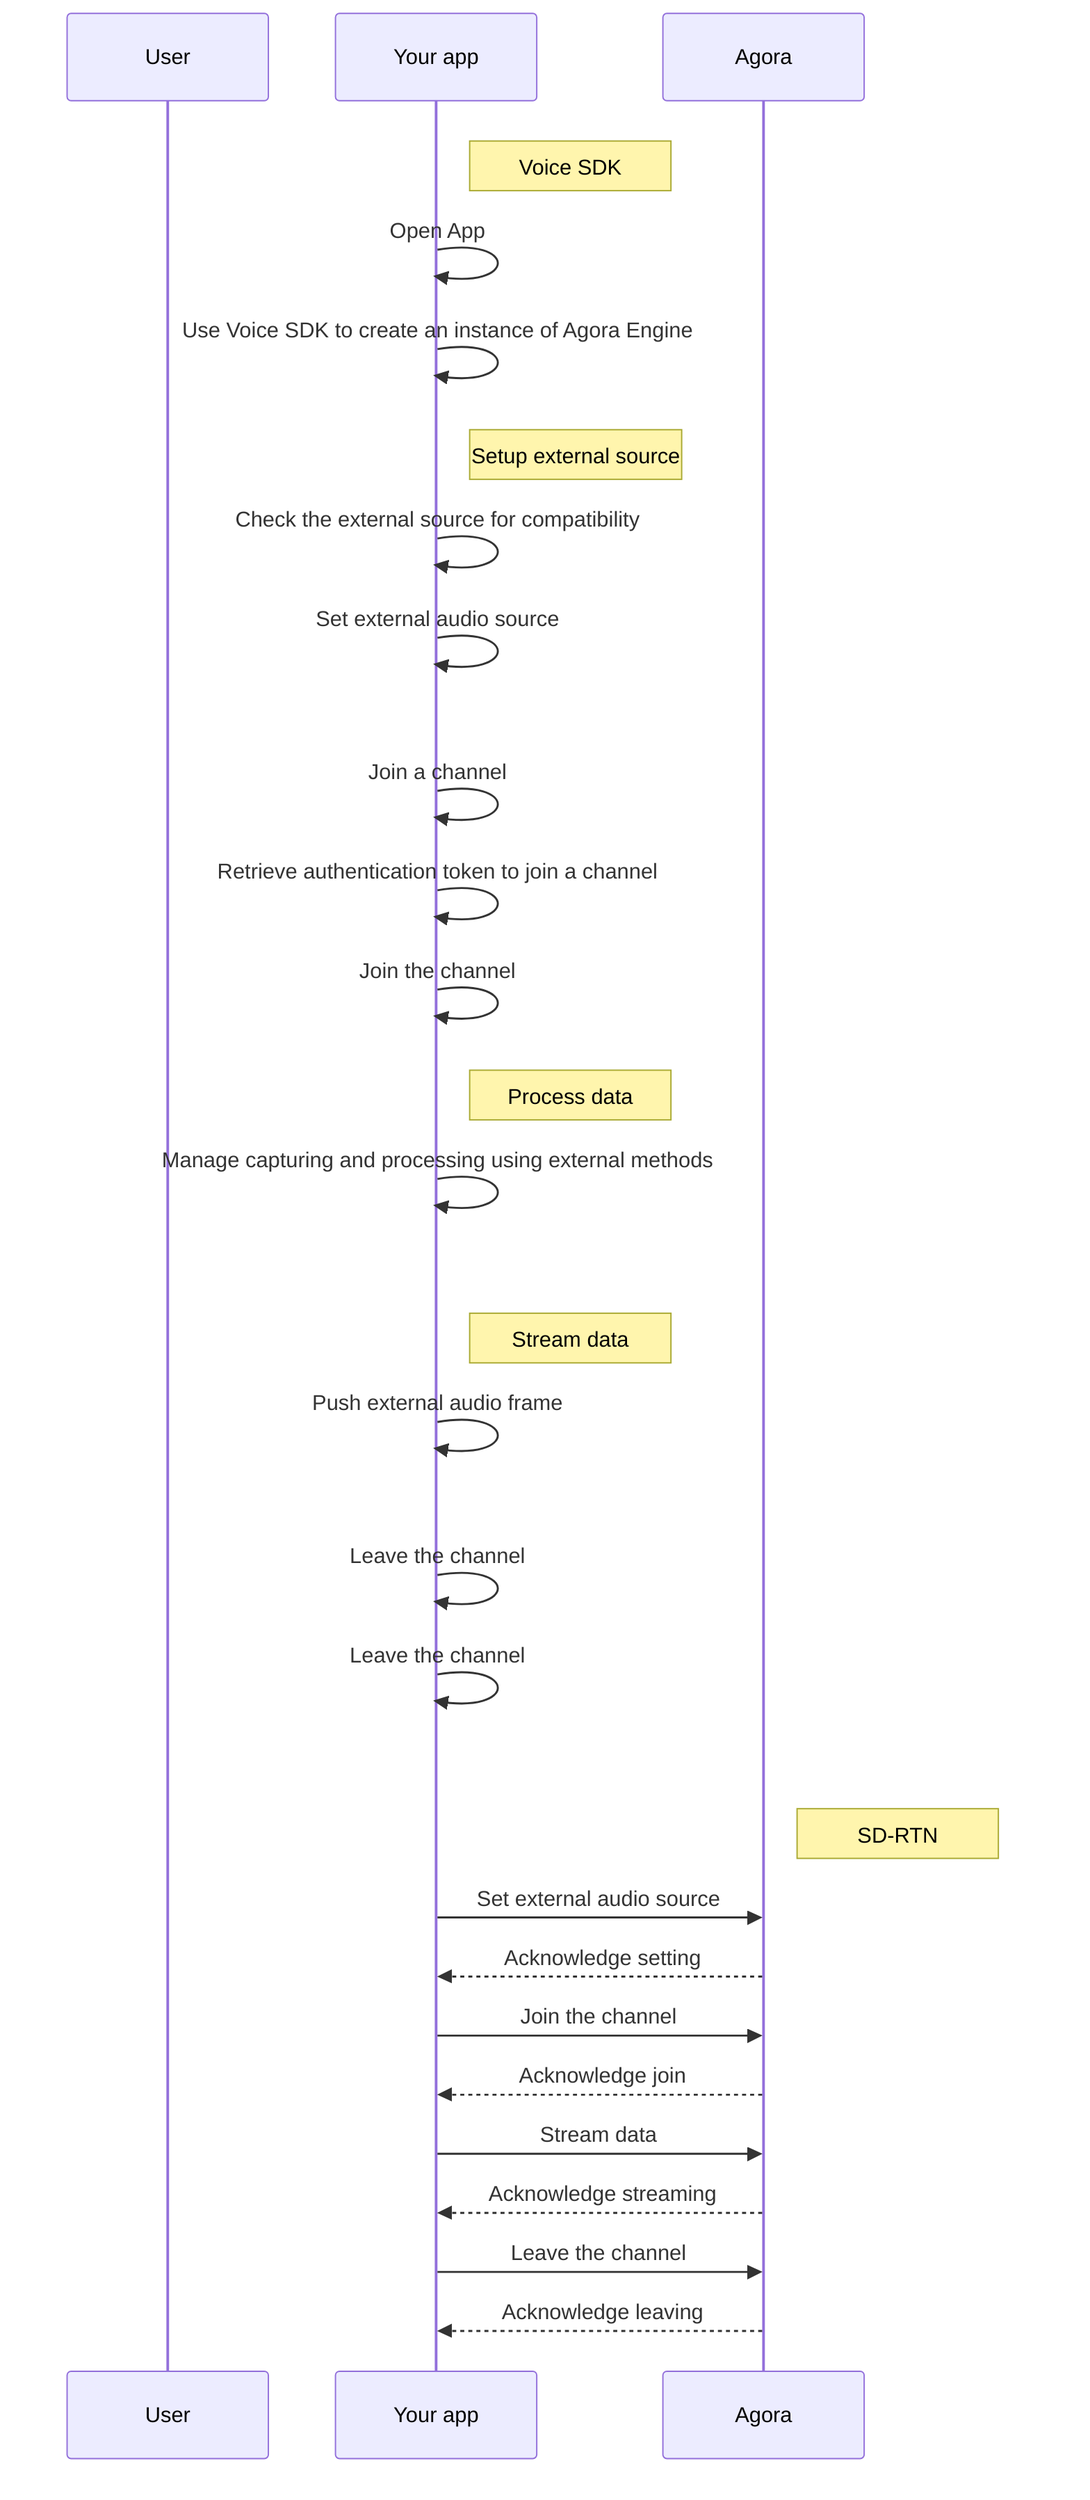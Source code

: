 sequenceDiagram
    participant User as User
    participant YourApp as Your app
    participant Agora as Agora

    rect rgb(255, 255, 255)
        note right of YourApp: Voice SDK
        YourApp->>YourApp: Open App
        YourApp->>YourApp: Use Voice SDK to create an instance of Agora Engine
        
        rect rgb(255, 255, 255)
            note right of YourApp: Setup external source
            YourApp->>YourApp: Check the external source for compatibility
            YourApp->>YourApp: Set external audio source
        end

        YourApp->>YourApp: Join a channel
        YourApp->>YourApp: Retrieve authentication token to join a channel
        YourApp->>YourApp: Join the channel

        rect rgb(255, 255, 255)
            note right of YourApp: Process data
            YourApp->>YourApp: Manage capturing and processing using external methods
        end

        rect rgb(255, 255, 255)
            note right of YourApp: Stream data
            YourApp->>YourApp: Push external audio frame
        end

        YourApp->>YourApp: Leave the channel
        YourApp->>YourApp: Leave the channel
    end

    rect rgb(255, 255, 255)
        note right of Agora: SD-RTN
        YourApp->>Agora: Set external audio source
        Agora-->>YourApp: Acknowledge setting

        YourApp->>Agora: Join the channel
        Agora-->>YourApp: Acknowledge join

        YourApp->>Agora: Stream data
        Agora-->>YourApp: Acknowledge streaming

        YourApp->>Agora: Leave the channel
        Agora-->>YourApp: Acknowledge leaving
    end